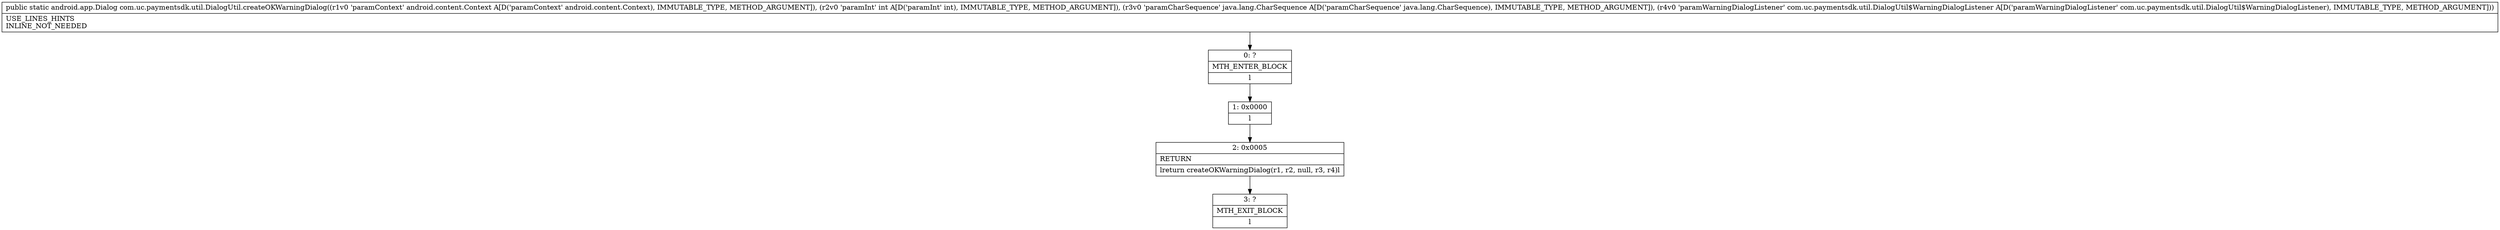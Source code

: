digraph "CFG forcom.uc.paymentsdk.util.DialogUtil.createOKWarningDialog(Landroid\/content\/Context;ILjava\/lang\/CharSequence;Lcom\/uc\/paymentsdk\/util\/DialogUtil$WarningDialogListener;)Landroid\/app\/Dialog;" {
Node_0 [shape=record,label="{0\:\ ?|MTH_ENTER_BLOCK\l|l}"];
Node_1 [shape=record,label="{1\:\ 0x0000|l}"];
Node_2 [shape=record,label="{2\:\ 0x0005|RETURN\l|lreturn createOKWarningDialog(r1, r2, null, r3, r4)l}"];
Node_3 [shape=record,label="{3\:\ ?|MTH_EXIT_BLOCK\l|l}"];
MethodNode[shape=record,label="{public static android.app.Dialog com.uc.paymentsdk.util.DialogUtil.createOKWarningDialog((r1v0 'paramContext' android.content.Context A[D('paramContext' android.content.Context), IMMUTABLE_TYPE, METHOD_ARGUMENT]), (r2v0 'paramInt' int A[D('paramInt' int), IMMUTABLE_TYPE, METHOD_ARGUMENT]), (r3v0 'paramCharSequence' java.lang.CharSequence A[D('paramCharSequence' java.lang.CharSequence), IMMUTABLE_TYPE, METHOD_ARGUMENT]), (r4v0 'paramWarningDialogListener' com.uc.paymentsdk.util.DialogUtil$WarningDialogListener A[D('paramWarningDialogListener' com.uc.paymentsdk.util.DialogUtil$WarningDialogListener), IMMUTABLE_TYPE, METHOD_ARGUMENT]))  | USE_LINES_HINTS\lINLINE_NOT_NEEDED\l}"];
MethodNode -> Node_0;
Node_0 -> Node_1;
Node_1 -> Node_2;
Node_2 -> Node_3;
}

